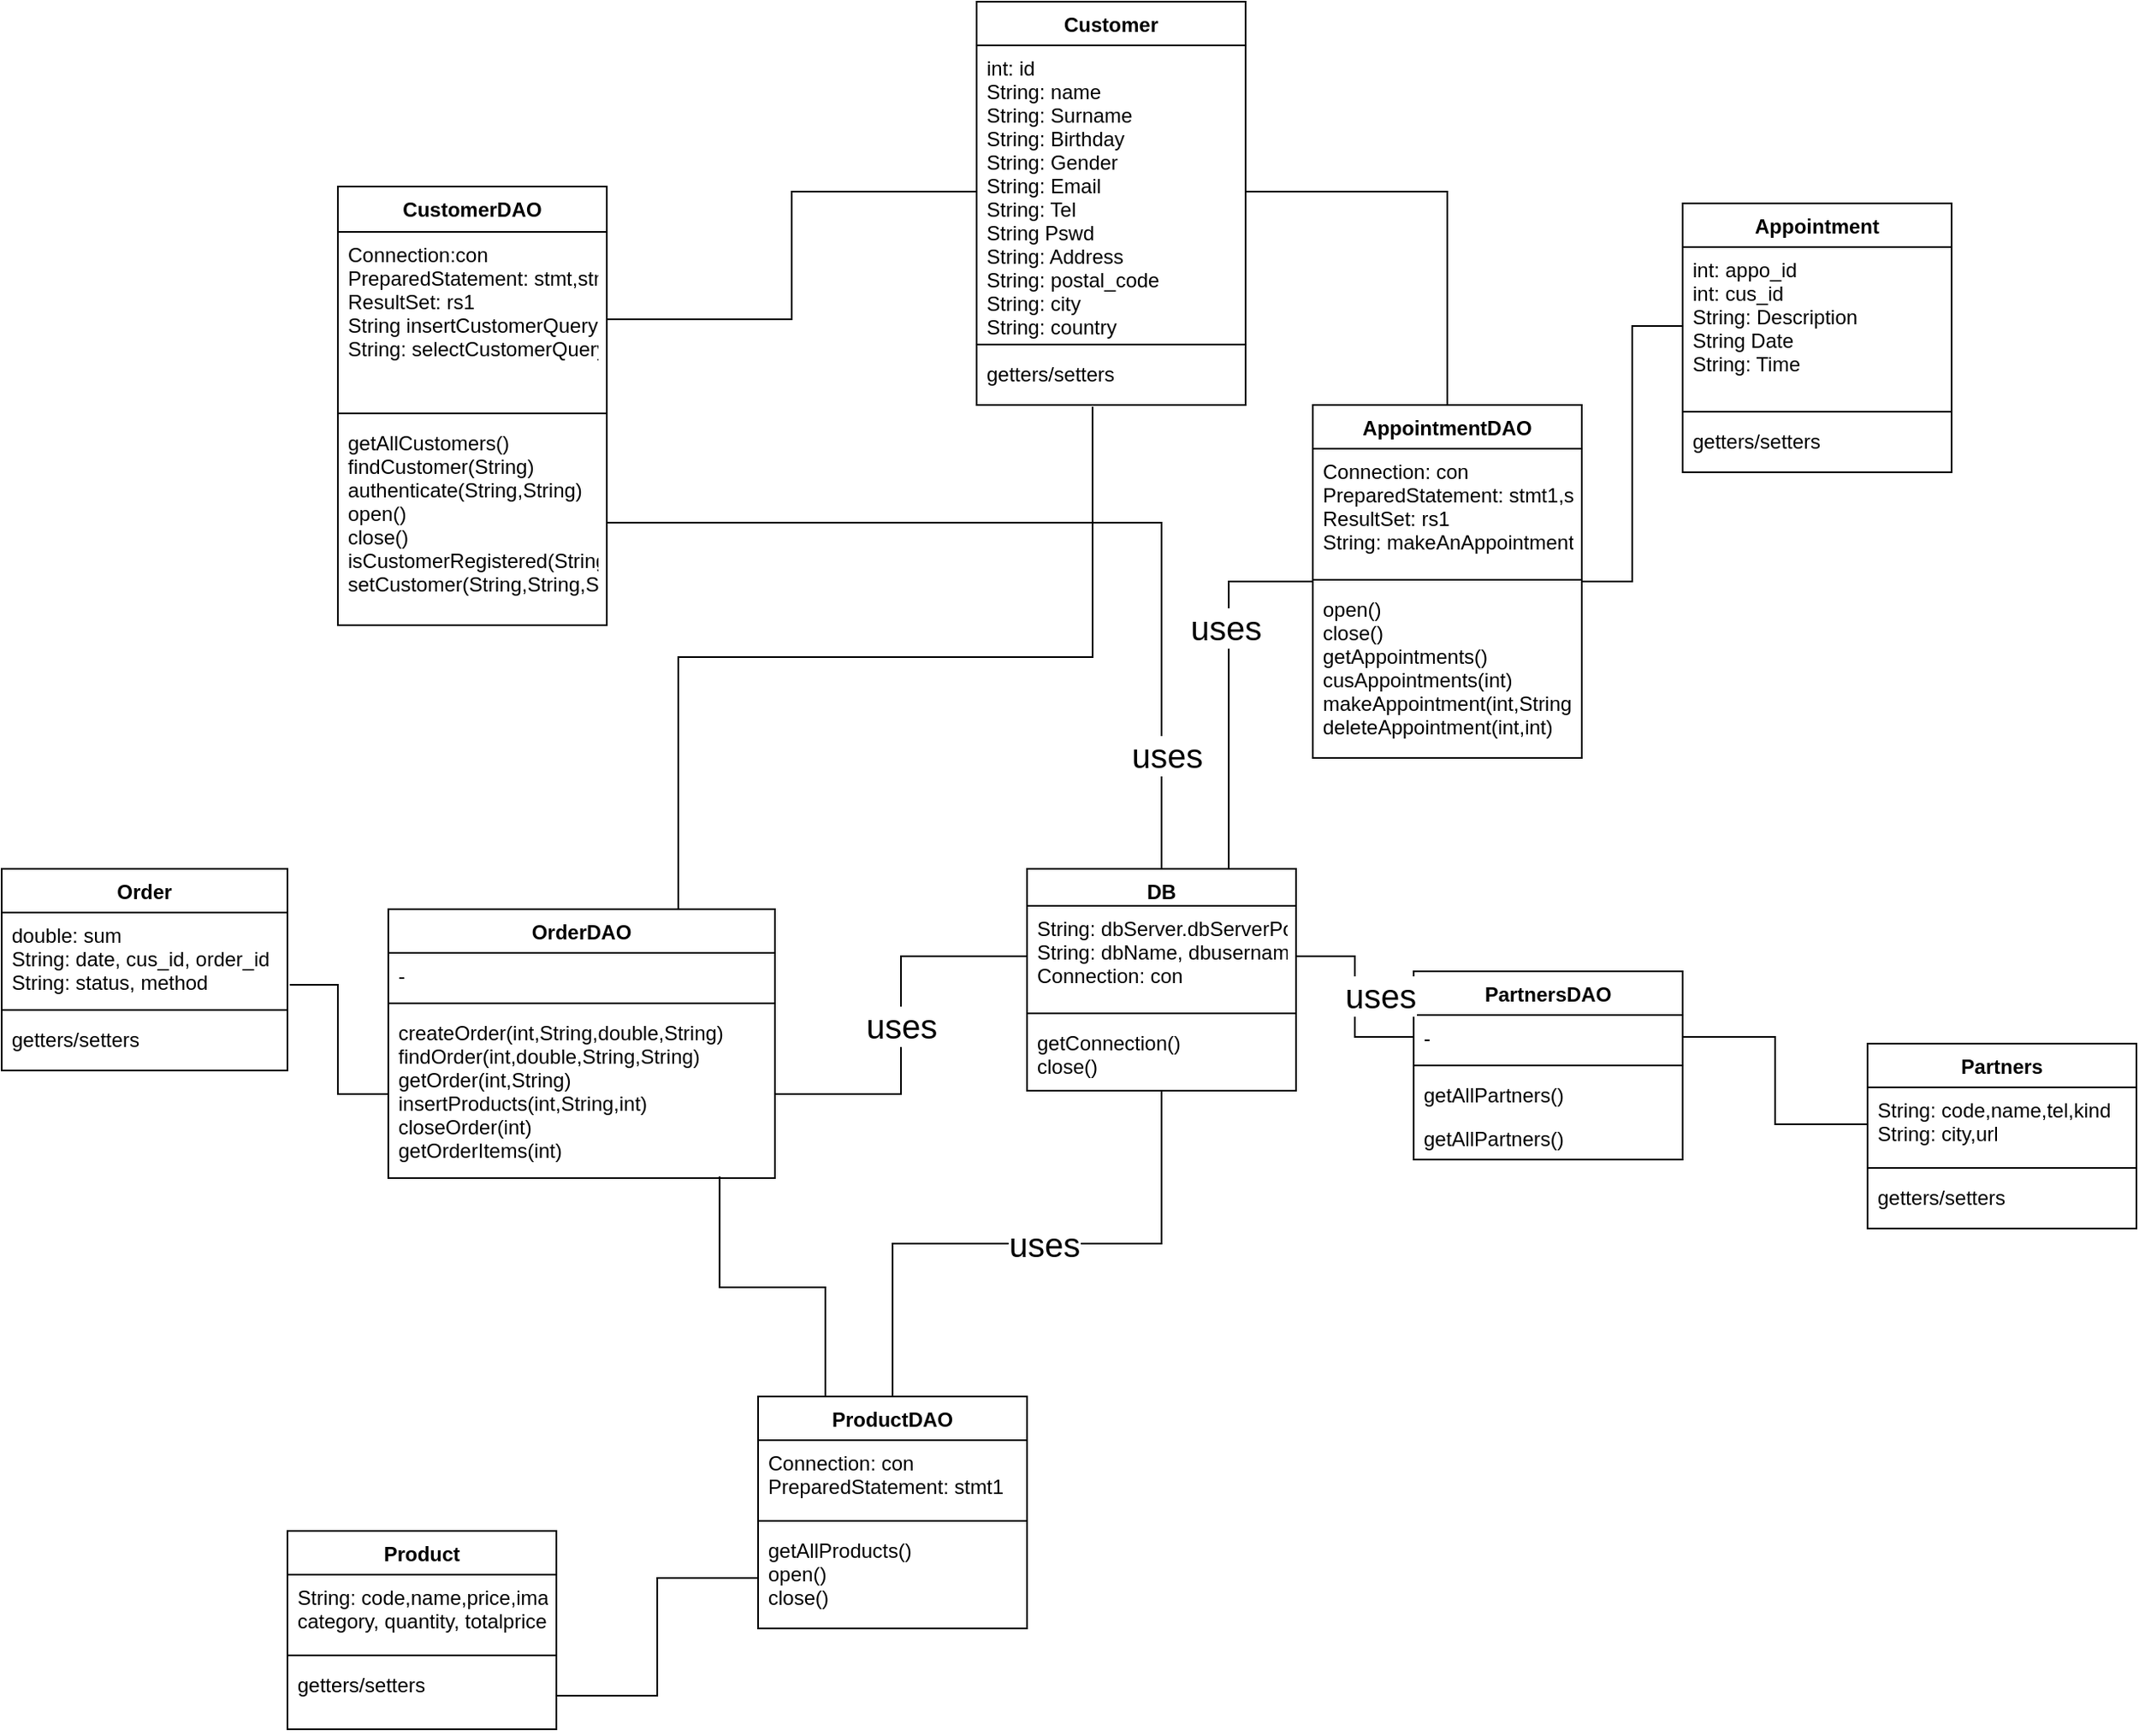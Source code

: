 <mxfile version="12.4.2" type="device" pages="1"><diagram id="Yz6aZX6XisEAwKRha1bt" name="Page-1"><mxGraphModel dx="2399" dy="2237" grid="1" gridSize="10" guides="1" tooltips="1" connect="1" arrows="1" fold="1" page="1" pageScale="1" pageWidth="827" pageHeight="1169" math="0" shadow="0"><root><mxCell id="0"/><mxCell id="1" parent="0"/><mxCell id="aEvM1zAaZPeDKYT3GmNj-1" value="Customer" style="swimlane;fontStyle=1;align=center;verticalAlign=top;childLayout=stackLayout;horizontal=1;startSize=26;horizontalStack=0;resizeParent=1;resizeParentMax=0;resizeLast=0;collapsible=1;marginBottom=0;" vertex="1" parent="1"><mxGeometry x="290" y="-80" width="160" height="240" as="geometry"/></mxCell><mxCell id="aEvM1zAaZPeDKYT3GmNj-2" value="int: id&#xA;String: name&#xA;String: Surname&#xA;String: Birthday&#xA;String: Gender&#xA;String: Email&#xA;String: Tel&#xA;String Pswd&#xA;String: Address&#xA;String: postal_code&#xA;String: city&#xA;String: country&#xA;" style="text;strokeColor=none;fillColor=none;align=left;verticalAlign=top;spacingLeft=4;spacingRight=4;overflow=hidden;rotatable=0;points=[[0,0.5],[1,0.5]];portConstraint=eastwest;" vertex="1" parent="aEvM1zAaZPeDKYT3GmNj-1"><mxGeometry y="26" width="160" height="174" as="geometry"/></mxCell><mxCell id="aEvM1zAaZPeDKYT3GmNj-3" value="" style="line;strokeWidth=1;fillColor=none;align=left;verticalAlign=middle;spacingTop=-1;spacingLeft=3;spacingRight=3;rotatable=0;labelPosition=right;points=[];portConstraint=eastwest;" vertex="1" parent="aEvM1zAaZPeDKYT3GmNj-1"><mxGeometry y="200" width="160" height="8" as="geometry"/></mxCell><mxCell id="aEvM1zAaZPeDKYT3GmNj-4" value="getters/setters" style="text;strokeColor=none;fillColor=none;align=left;verticalAlign=top;spacingLeft=4;spacingRight=4;overflow=hidden;rotatable=0;points=[[0,0.5],[1,0.5]];portConstraint=eastwest;" vertex="1" parent="aEvM1zAaZPeDKYT3GmNj-1"><mxGeometry y="208" width="160" height="32" as="geometry"/></mxCell><mxCell id="aEvM1zAaZPeDKYT3GmNj-13" value="CustomerDAO" style="swimlane;fontStyle=1;align=center;verticalAlign=top;childLayout=stackLayout;horizontal=1;startSize=27;horizontalStack=0;resizeParent=1;resizeParentMax=0;resizeLast=0;collapsible=1;marginBottom=0;" vertex="1" parent="1"><mxGeometry x="-90" y="30" width="160" height="261" as="geometry"/></mxCell><mxCell id="aEvM1zAaZPeDKYT3GmNj-14" value="Connection:con&#xA;PreparedStatement: stmt,stmt1&#xA;ResultSet: rs1&#xA;String insertCustomerQuery&#xA;String: selectCustomerQuery&#xA;" style="text;strokeColor=none;fillColor=none;align=left;verticalAlign=top;spacingLeft=4;spacingRight=4;overflow=hidden;rotatable=0;points=[[0,0.5],[1,0.5]];portConstraint=eastwest;" vertex="1" parent="aEvM1zAaZPeDKYT3GmNj-13"><mxGeometry y="27" width="160" height="104" as="geometry"/></mxCell><mxCell id="aEvM1zAaZPeDKYT3GmNj-15" value="" style="line;strokeWidth=1;fillColor=none;align=left;verticalAlign=middle;spacingTop=-1;spacingLeft=3;spacingRight=3;rotatable=0;labelPosition=right;points=[];portConstraint=eastwest;" vertex="1" parent="aEvM1zAaZPeDKYT3GmNj-13"><mxGeometry y="131" width="160" height="8" as="geometry"/></mxCell><mxCell id="aEvM1zAaZPeDKYT3GmNj-16" value="getAllCustomers()&#xA;findCustomer(String)&#xA;authenticate(String,String)&#xA;open()&#xA;close()&#xA;isCustomerRegistered(String)&#xA;setCustomer(String,String,String,String,String,String,String,String)&#xA;" style="text;strokeColor=none;fillColor=none;align=left;verticalAlign=top;spacingLeft=4;spacingRight=4;overflow=hidden;rotatable=0;points=[[0,0.5],[1,0.5]];portConstraint=eastwest;" vertex="1" parent="aEvM1zAaZPeDKYT3GmNj-13"><mxGeometry y="139" width="160" height="122" as="geometry"/></mxCell><mxCell id="aEvM1zAaZPeDKYT3GmNj-18" value="Appointment" style="swimlane;fontStyle=1;align=center;verticalAlign=top;childLayout=stackLayout;horizontal=1;startSize=26;horizontalStack=0;resizeParent=1;resizeParentMax=0;resizeLast=0;collapsible=1;marginBottom=0;" vertex="1" parent="1"><mxGeometry x="710" y="40" width="160" height="160" as="geometry"/></mxCell><mxCell id="aEvM1zAaZPeDKYT3GmNj-19" value="int: appo_id&#xA;int: cus_id&#xA;String: Description&#xA;String Date&#xA;String: Time&#xA;" style="text;strokeColor=none;fillColor=none;align=left;verticalAlign=top;spacingLeft=4;spacingRight=4;overflow=hidden;rotatable=0;points=[[0,0.5],[1,0.5]];portConstraint=eastwest;" vertex="1" parent="aEvM1zAaZPeDKYT3GmNj-18"><mxGeometry y="26" width="160" height="94" as="geometry"/></mxCell><mxCell id="aEvM1zAaZPeDKYT3GmNj-20" value="" style="line;strokeWidth=1;fillColor=none;align=left;verticalAlign=middle;spacingTop=-1;spacingLeft=3;spacingRight=3;rotatable=0;labelPosition=right;points=[];portConstraint=eastwest;" vertex="1" parent="aEvM1zAaZPeDKYT3GmNj-18"><mxGeometry y="120" width="160" height="8" as="geometry"/></mxCell><mxCell id="aEvM1zAaZPeDKYT3GmNj-21" value="getters/setters" style="text;strokeColor=none;fillColor=none;align=left;verticalAlign=top;spacingLeft=4;spacingRight=4;overflow=hidden;rotatable=0;points=[[0,0.5],[1,0.5]];portConstraint=eastwest;" vertex="1" parent="aEvM1zAaZPeDKYT3GmNj-18"><mxGeometry y="128" width="160" height="32" as="geometry"/></mxCell><mxCell id="aEvM1zAaZPeDKYT3GmNj-57" style="edgeStyle=orthogonalEdgeStyle;rounded=0;orthogonalLoop=1;jettySize=auto;html=1;entryX=0;entryY=0.5;entryDx=0;entryDy=0;endArrow=none;endFill=0;" edge="1" parent="1" source="aEvM1zAaZPeDKYT3GmNj-22" target="aEvM1zAaZPeDKYT3GmNj-19"><mxGeometry relative="1" as="geometry"/></mxCell><mxCell id="aEvM1zAaZPeDKYT3GmNj-77" style="edgeStyle=orthogonalEdgeStyle;rounded=0;orthogonalLoop=1;jettySize=auto;html=1;exitX=0.5;exitY=0;exitDx=0;exitDy=0;endArrow=none;endFill=0;" edge="1" parent="1" source="aEvM1zAaZPeDKYT3GmNj-22" target="aEvM1zAaZPeDKYT3GmNj-2"><mxGeometry relative="1" as="geometry"/></mxCell><mxCell id="aEvM1zAaZPeDKYT3GmNj-93" style="edgeStyle=orthogonalEdgeStyle;rounded=0;orthogonalLoop=1;jettySize=auto;html=1;entryX=0.75;entryY=0;entryDx=0;entryDy=0;endArrow=none;endFill=0;" edge="1" parent="1" source="aEvM1zAaZPeDKYT3GmNj-22" target="aEvM1zAaZPeDKYT3GmNj-26"><mxGeometry relative="1" as="geometry"/></mxCell><mxCell id="aEvM1zAaZPeDKYT3GmNj-94" value="&lt;font style=&quot;font-size: 20px&quot;&gt;uses&lt;/font&gt;" style="text;html=1;align=center;verticalAlign=middle;resizable=0;points=[];;labelBackgroundColor=#ffffff;" vertex="1" connectable="0" parent="aEvM1zAaZPeDKYT3GmNj-93"><mxGeometry x="0.549" y="-2" relative="1" as="geometry"><mxPoint y="-94.67" as="offset"/></mxGeometry></mxCell><mxCell id="aEvM1zAaZPeDKYT3GmNj-22" value="AppointmentDAO" style="swimlane;fontStyle=1;align=center;verticalAlign=top;childLayout=stackLayout;horizontal=1;startSize=26;horizontalStack=0;resizeParent=1;resizeParentMax=0;resizeLast=0;collapsible=1;marginBottom=0;" vertex="1" parent="1"><mxGeometry x="490" y="160" width="160" height="210" as="geometry"/></mxCell><mxCell id="aEvM1zAaZPeDKYT3GmNj-23" value="Connection: con&#xA;PreparedStatement: stmt1,stmt&#xA;ResultSet: rs1&#xA;String: makeAnAppointment&#xA;&#xA;" style="text;strokeColor=none;fillColor=none;align=left;verticalAlign=top;spacingLeft=4;spacingRight=4;overflow=hidden;rotatable=0;points=[[0,0.5],[1,0.5]];portConstraint=eastwest;" vertex="1" parent="aEvM1zAaZPeDKYT3GmNj-22"><mxGeometry y="26" width="160" height="74" as="geometry"/></mxCell><mxCell id="aEvM1zAaZPeDKYT3GmNj-24" value="" style="line;strokeWidth=1;fillColor=none;align=left;verticalAlign=middle;spacingTop=-1;spacingLeft=3;spacingRight=3;rotatable=0;labelPosition=right;points=[];portConstraint=eastwest;" vertex="1" parent="aEvM1zAaZPeDKYT3GmNj-22"><mxGeometry y="100" width="160" height="8" as="geometry"/></mxCell><mxCell id="aEvM1zAaZPeDKYT3GmNj-25" value="open()&#xA;close()&#xA;getAppointments()&#xA;cusAppointments(int)&#xA;makeAppointment(int,String,String,String)&#xA;deleteAppointment(int,int)&#xA;" style="text;strokeColor=none;fillColor=none;align=left;verticalAlign=top;spacingLeft=4;spacingRight=4;overflow=hidden;rotatable=0;points=[[0,0.5],[1,0.5]];portConstraint=eastwest;" vertex="1" parent="aEvM1zAaZPeDKYT3GmNj-22"><mxGeometry y="108" width="160" height="102" as="geometry"/></mxCell><mxCell id="aEvM1zAaZPeDKYT3GmNj-26" value="DB" style="swimlane;fontStyle=1;align=center;verticalAlign=top;childLayout=stackLayout;horizontal=1;startSize=22;horizontalStack=0;resizeParent=1;resizeParentMax=0;resizeLast=0;collapsible=1;marginBottom=0;" vertex="1" parent="1"><mxGeometry x="320" y="436" width="160" height="132" as="geometry"/></mxCell><mxCell id="aEvM1zAaZPeDKYT3GmNj-27" value="String: dbServer.dbServerPort&#xA;String: dbName, dbusername,dbpassword&#xA;Connection: con&#xA;" style="text;strokeColor=none;fillColor=none;align=left;verticalAlign=top;spacingLeft=4;spacingRight=4;overflow=hidden;rotatable=0;points=[[0,0.5],[1,0.5]];portConstraint=eastwest;" vertex="1" parent="aEvM1zAaZPeDKYT3GmNj-26"><mxGeometry y="22" width="160" height="60" as="geometry"/></mxCell><mxCell id="aEvM1zAaZPeDKYT3GmNj-28" value="" style="line;strokeWidth=1;fillColor=none;align=left;verticalAlign=middle;spacingTop=-1;spacingLeft=3;spacingRight=3;rotatable=0;labelPosition=right;points=[];portConstraint=eastwest;" vertex="1" parent="aEvM1zAaZPeDKYT3GmNj-26"><mxGeometry y="82" width="160" height="8" as="geometry"/></mxCell><mxCell id="aEvM1zAaZPeDKYT3GmNj-29" value="getConnection()&#xA;close()&#xA;" style="text;strokeColor=none;fillColor=none;align=left;verticalAlign=top;spacingLeft=4;spacingRight=4;overflow=hidden;rotatable=0;points=[[0,0.5],[1,0.5]];portConstraint=eastwest;" vertex="1" parent="aEvM1zAaZPeDKYT3GmNj-26"><mxGeometry y="90" width="160" height="42" as="geometry"/></mxCell><mxCell id="aEvM1zAaZPeDKYT3GmNj-30" value="Order" style="swimlane;fontStyle=1;align=center;verticalAlign=top;childLayout=stackLayout;horizontal=1;startSize=26;horizontalStack=0;resizeParent=1;resizeParentMax=0;resizeLast=0;collapsible=1;marginBottom=0;" vertex="1" parent="1"><mxGeometry x="-290" y="436" width="170" height="120" as="geometry"/></mxCell><mxCell id="aEvM1zAaZPeDKYT3GmNj-31" value="double: sum&#xA;String: date, cus_id, order_id&#xA;String: status, method&#xA;" style="text;strokeColor=none;fillColor=none;align=left;verticalAlign=top;spacingLeft=4;spacingRight=4;overflow=hidden;rotatable=0;points=[[0,0.5],[1,0.5]];portConstraint=eastwest;" vertex="1" parent="aEvM1zAaZPeDKYT3GmNj-30"><mxGeometry y="26" width="170" height="54" as="geometry"/></mxCell><mxCell id="aEvM1zAaZPeDKYT3GmNj-32" value="" style="line;strokeWidth=1;fillColor=none;align=left;verticalAlign=middle;spacingTop=-1;spacingLeft=3;spacingRight=3;rotatable=0;labelPosition=right;points=[];portConstraint=eastwest;" vertex="1" parent="aEvM1zAaZPeDKYT3GmNj-30"><mxGeometry y="80" width="170" height="8" as="geometry"/></mxCell><mxCell id="aEvM1zAaZPeDKYT3GmNj-33" value="getters/setters" style="text;strokeColor=none;fillColor=none;align=left;verticalAlign=top;spacingLeft=4;spacingRight=4;overflow=hidden;rotatable=0;points=[[0,0.5],[1,0.5]];portConstraint=eastwest;" vertex="1" parent="aEvM1zAaZPeDKYT3GmNj-30"><mxGeometry y="88" width="170" height="32" as="geometry"/></mxCell><mxCell id="aEvM1zAaZPeDKYT3GmNj-78" style="edgeStyle=orthogonalEdgeStyle;rounded=0;orthogonalLoop=1;jettySize=auto;html=1;exitX=0.75;exitY=0;exitDx=0;exitDy=0;entryX=0.431;entryY=1.031;entryDx=0;entryDy=0;entryPerimeter=0;endArrow=none;endFill=0;" edge="1" parent="1" source="aEvM1zAaZPeDKYT3GmNj-34" target="aEvM1zAaZPeDKYT3GmNj-4"><mxGeometry relative="1" as="geometry"/></mxCell><mxCell id="aEvM1zAaZPeDKYT3GmNj-34" value="OrderDAO" style="swimlane;fontStyle=1;align=center;verticalAlign=top;childLayout=stackLayout;horizontal=1;startSize=26;horizontalStack=0;resizeParent=1;resizeParentMax=0;resizeLast=0;collapsible=1;marginBottom=0;" vertex="1" parent="1"><mxGeometry x="-60" y="460" width="230" height="160" as="geometry"/></mxCell><mxCell id="aEvM1zAaZPeDKYT3GmNj-35" value="-" style="text;strokeColor=none;fillColor=none;align=left;verticalAlign=top;spacingLeft=4;spacingRight=4;overflow=hidden;rotatable=0;points=[[0,0.5],[1,0.5]];portConstraint=eastwest;" vertex="1" parent="aEvM1zAaZPeDKYT3GmNj-34"><mxGeometry y="26" width="230" height="26" as="geometry"/></mxCell><mxCell id="aEvM1zAaZPeDKYT3GmNj-36" value="" style="line;strokeWidth=1;fillColor=none;align=left;verticalAlign=middle;spacingTop=-1;spacingLeft=3;spacingRight=3;rotatable=0;labelPosition=right;points=[];portConstraint=eastwest;" vertex="1" parent="aEvM1zAaZPeDKYT3GmNj-34"><mxGeometry y="52" width="230" height="8" as="geometry"/></mxCell><mxCell id="aEvM1zAaZPeDKYT3GmNj-37" value="createOrder(int,String,double,String)&#xA;findOrder(int,double,String,String)&#xA;getOrder(int,String)&#xA;insertProducts(int,String,int)&#xA;closeOrder(int)&#xA;getOrderItems(int)&#xA;&#xA;" style="text;strokeColor=none;fillColor=none;align=left;verticalAlign=top;spacingLeft=4;spacingRight=4;overflow=hidden;rotatable=0;points=[[0,0.5],[1,0.5]];portConstraint=eastwest;" vertex="1" parent="aEvM1zAaZPeDKYT3GmNj-34"><mxGeometry y="60" width="230" height="100" as="geometry"/></mxCell><mxCell id="aEvM1zAaZPeDKYT3GmNj-38" value="Partners" style="swimlane;fontStyle=1;align=center;verticalAlign=top;childLayout=stackLayout;horizontal=1;startSize=26;horizontalStack=0;resizeParent=1;resizeParentMax=0;resizeLast=0;collapsible=1;marginBottom=0;" vertex="1" parent="1"><mxGeometry x="820" y="540" width="160" height="110" as="geometry"/></mxCell><mxCell id="aEvM1zAaZPeDKYT3GmNj-39" value="String: code,name,tel,kind&#xA;String: city,url&#xA;" style="text;strokeColor=none;fillColor=none;align=left;verticalAlign=top;spacingLeft=4;spacingRight=4;overflow=hidden;rotatable=0;points=[[0,0.5],[1,0.5]];portConstraint=eastwest;" vertex="1" parent="aEvM1zAaZPeDKYT3GmNj-38"><mxGeometry y="26" width="160" height="44" as="geometry"/></mxCell><mxCell id="aEvM1zAaZPeDKYT3GmNj-40" value="" style="line;strokeWidth=1;fillColor=none;align=left;verticalAlign=middle;spacingTop=-1;spacingLeft=3;spacingRight=3;rotatable=0;labelPosition=right;points=[];portConstraint=eastwest;" vertex="1" parent="aEvM1zAaZPeDKYT3GmNj-38"><mxGeometry y="70" width="160" height="8" as="geometry"/></mxCell><mxCell id="aEvM1zAaZPeDKYT3GmNj-41" value="getters/setters" style="text;strokeColor=none;fillColor=none;align=left;verticalAlign=top;spacingLeft=4;spacingRight=4;overflow=hidden;rotatable=0;points=[[0,0.5],[1,0.5]];portConstraint=eastwest;" vertex="1" parent="aEvM1zAaZPeDKYT3GmNj-38"><mxGeometry y="78" width="160" height="32" as="geometry"/></mxCell><mxCell id="aEvM1zAaZPeDKYT3GmNj-42" value="PartnersDAO" style="swimlane;fontStyle=1;align=center;verticalAlign=top;childLayout=stackLayout;horizontal=1;startSize=26;horizontalStack=0;resizeParent=1;resizeParentMax=0;resizeLast=0;collapsible=1;marginBottom=0;" vertex="1" parent="1"><mxGeometry x="550" y="497" width="160" height="112" as="geometry"/></mxCell><mxCell id="aEvM1zAaZPeDKYT3GmNj-43" value="-" style="text;strokeColor=none;fillColor=none;align=left;verticalAlign=top;spacingLeft=4;spacingRight=4;overflow=hidden;rotatable=0;points=[[0,0.5],[1,0.5]];portConstraint=eastwest;" vertex="1" parent="aEvM1zAaZPeDKYT3GmNj-42"><mxGeometry y="26" width="160" height="26" as="geometry"/></mxCell><mxCell id="aEvM1zAaZPeDKYT3GmNj-44" value="" style="line;strokeWidth=1;fillColor=none;align=left;verticalAlign=middle;spacingTop=-1;spacingLeft=3;spacingRight=3;rotatable=0;labelPosition=right;points=[];portConstraint=eastwest;" vertex="1" parent="aEvM1zAaZPeDKYT3GmNj-42"><mxGeometry y="52" width="160" height="8" as="geometry"/></mxCell><mxCell id="aEvM1zAaZPeDKYT3GmNj-45" value="getAllPartners()" style="text;strokeColor=none;fillColor=none;align=left;verticalAlign=top;spacingLeft=4;spacingRight=4;overflow=hidden;rotatable=0;points=[[0,0.5],[1,0.5]];portConstraint=eastwest;" vertex="1" parent="aEvM1zAaZPeDKYT3GmNj-42"><mxGeometry y="60" width="160" height="26" as="geometry"/></mxCell><mxCell id="aEvM1zAaZPeDKYT3GmNj-95" value="getAllPartners()" style="text;strokeColor=none;fillColor=none;align=left;verticalAlign=top;spacingLeft=4;spacingRight=4;overflow=hidden;rotatable=0;points=[[0,0.5],[1,0.5]];portConstraint=eastwest;" vertex="1" parent="aEvM1zAaZPeDKYT3GmNj-42"><mxGeometry y="86" width="160" height="26" as="geometry"/></mxCell><mxCell id="aEvM1zAaZPeDKYT3GmNj-46" value="Product" style="swimlane;fontStyle=1;align=center;verticalAlign=top;childLayout=stackLayout;horizontal=1;startSize=26;horizontalStack=0;resizeParent=1;resizeParentMax=0;resizeLast=0;collapsible=1;marginBottom=0;" vertex="1" parent="1"><mxGeometry x="-120.0" y="830" width="160" height="118" as="geometry"/></mxCell><mxCell id="aEvM1zAaZPeDKYT3GmNj-47" value="String: code,name,price,image,&#xA;category, quantity, totalprice&#xA;" style="text;strokeColor=none;fillColor=none;align=left;verticalAlign=top;spacingLeft=4;spacingRight=4;overflow=hidden;rotatable=0;points=[[0,0.5],[1,0.5]];portConstraint=eastwest;" vertex="1" parent="aEvM1zAaZPeDKYT3GmNj-46"><mxGeometry y="26" width="160" height="44" as="geometry"/></mxCell><mxCell id="aEvM1zAaZPeDKYT3GmNj-48" value="" style="line;strokeWidth=1;fillColor=none;align=left;verticalAlign=middle;spacingTop=-1;spacingLeft=3;spacingRight=3;rotatable=0;labelPosition=right;points=[];portConstraint=eastwest;" vertex="1" parent="aEvM1zAaZPeDKYT3GmNj-46"><mxGeometry y="70" width="160" height="8" as="geometry"/></mxCell><mxCell id="aEvM1zAaZPeDKYT3GmNj-49" value="getters/setters" style="text;strokeColor=none;fillColor=none;align=left;verticalAlign=top;spacingLeft=4;spacingRight=4;overflow=hidden;rotatable=0;points=[[0,0.5],[1,0.5]];portConstraint=eastwest;" vertex="1" parent="aEvM1zAaZPeDKYT3GmNj-46"><mxGeometry y="78" width="160" height="40" as="geometry"/></mxCell><mxCell id="aEvM1zAaZPeDKYT3GmNj-88" value="&lt;font style=&quot;font-size: 20px&quot;&gt;uses&lt;/font&gt;" style="edgeStyle=orthogonalEdgeStyle;rounded=0;orthogonalLoop=1;jettySize=auto;html=1;exitX=0.5;exitY=0;exitDx=0;exitDy=0;entryX=0.5;entryY=1;entryDx=0;entryDy=0;endArrow=none;endFill=0;" edge="1" parent="1" source="aEvM1zAaZPeDKYT3GmNj-50" target="aEvM1zAaZPeDKYT3GmNj-26"><mxGeometry x="0.058" relative="1" as="geometry"><mxPoint as="offset"/></mxGeometry></mxCell><mxCell id="aEvM1zAaZPeDKYT3GmNj-90" style="edgeStyle=orthogonalEdgeStyle;rounded=0;orthogonalLoop=1;jettySize=auto;html=1;exitX=0.25;exitY=0;exitDx=0;exitDy=0;entryX=0.857;entryY=0.99;entryDx=0;entryDy=0;entryPerimeter=0;endArrow=none;endFill=0;" edge="1" parent="1" source="aEvM1zAaZPeDKYT3GmNj-50" target="aEvM1zAaZPeDKYT3GmNj-37"><mxGeometry relative="1" as="geometry"/></mxCell><mxCell id="aEvM1zAaZPeDKYT3GmNj-50" value="ProductDAO" style="swimlane;fontStyle=1;align=center;verticalAlign=top;childLayout=stackLayout;horizontal=1;startSize=26;horizontalStack=0;resizeParent=1;resizeParentMax=0;resizeLast=0;collapsible=1;marginBottom=0;" vertex="1" parent="1"><mxGeometry x="160" y="750" width="160" height="138" as="geometry"/></mxCell><mxCell id="aEvM1zAaZPeDKYT3GmNj-51" value="Connection: con&#xA;PreparedStatement: stmt1&#xA;" style="text;strokeColor=none;fillColor=none;align=left;verticalAlign=top;spacingLeft=4;spacingRight=4;overflow=hidden;rotatable=0;points=[[0,0.5],[1,0.5]];portConstraint=eastwest;" vertex="1" parent="aEvM1zAaZPeDKYT3GmNj-50"><mxGeometry y="26" width="160" height="44" as="geometry"/></mxCell><mxCell id="aEvM1zAaZPeDKYT3GmNj-52" value="" style="line;strokeWidth=1;fillColor=none;align=left;verticalAlign=middle;spacingTop=-1;spacingLeft=3;spacingRight=3;rotatable=0;labelPosition=right;points=[];portConstraint=eastwest;" vertex="1" parent="aEvM1zAaZPeDKYT3GmNj-50"><mxGeometry y="70" width="160" height="8" as="geometry"/></mxCell><mxCell id="aEvM1zAaZPeDKYT3GmNj-53" value="getAllProducts()&#xA;open()&#xA;close()&#xA;" style="text;strokeColor=none;fillColor=none;align=left;verticalAlign=top;spacingLeft=4;spacingRight=4;overflow=hidden;rotatable=0;points=[[0,0.5],[1,0.5]];portConstraint=eastwest;" vertex="1" parent="aEvM1zAaZPeDKYT3GmNj-50"><mxGeometry y="78" width="160" height="60" as="geometry"/></mxCell><mxCell id="aEvM1zAaZPeDKYT3GmNj-55" style="edgeStyle=orthogonalEdgeStyle;rounded=0;orthogonalLoop=1;jettySize=auto;html=1;entryX=1.008;entryY=0.796;entryDx=0;entryDy=0;entryPerimeter=0;endArrow=none;endFill=0;" edge="1" parent="1" source="aEvM1zAaZPeDKYT3GmNj-37" target="aEvM1zAaZPeDKYT3GmNj-31"><mxGeometry relative="1" as="geometry"/></mxCell><mxCell id="aEvM1zAaZPeDKYT3GmNj-56" value="" style="edgeStyle=orthogonalEdgeStyle;rounded=0;orthogonalLoop=1;jettySize=auto;html=1;endArrow=none;endFill=0;" edge="1" parent="1" source="aEvM1zAaZPeDKYT3GmNj-14" target="aEvM1zAaZPeDKYT3GmNj-2"><mxGeometry relative="1" as="geometry"/></mxCell><mxCell id="aEvM1zAaZPeDKYT3GmNj-62" value="&lt;font style=&quot;font-size: 20px&quot;&gt;uses&lt;/font&gt;" style="edgeStyle=orthogonalEdgeStyle;rounded=0;orthogonalLoop=1;jettySize=auto;html=1;exitX=1;exitY=0.5;exitDx=0;exitDy=0;entryX=0;entryY=0.5;entryDx=0;entryDy=0;endArrow=none;endFill=0;" edge="1" parent="1" source="aEvM1zAaZPeDKYT3GmNj-37" target="aEvM1zAaZPeDKYT3GmNj-27"><mxGeometry relative="1" as="geometry"/></mxCell><mxCell id="aEvM1zAaZPeDKYT3GmNj-66" style="edgeStyle=orthogonalEdgeStyle;rounded=0;orthogonalLoop=1;jettySize=auto;html=1;exitX=1;exitY=0.5;exitDx=0;exitDy=0;entryX=0.5;entryY=0;entryDx=0;entryDy=0;endArrow=none;endFill=0;" edge="1" parent="1" source="aEvM1zAaZPeDKYT3GmNj-16" target="aEvM1zAaZPeDKYT3GmNj-26"><mxGeometry relative="1" as="geometry"/></mxCell><mxCell id="aEvM1zAaZPeDKYT3GmNj-92" value="&lt;font style=&quot;font-size: 20px&quot;&gt;uses&lt;/font&gt;" style="text;html=1;align=center;verticalAlign=middle;resizable=0;points=[];;labelBackgroundColor=#ffffff;" vertex="1" connectable="0" parent="aEvM1zAaZPeDKYT3GmNj-66"><mxGeometry x="0.745" y="3" relative="1" as="geometry"><mxPoint as="offset"/></mxGeometry></mxCell><mxCell id="aEvM1zAaZPeDKYT3GmNj-84" style="edgeStyle=orthogonalEdgeStyle;orthogonalLoop=1;jettySize=auto;html=1;exitX=0;exitY=0.5;exitDx=0;exitDy=0;entryX=1;entryY=0.5;entryDx=0;entryDy=0;rounded=0;endArrow=none;endFill=0;" edge="1" parent="1" source="aEvM1zAaZPeDKYT3GmNj-53" target="aEvM1zAaZPeDKYT3GmNj-49"><mxGeometry relative="1" as="geometry"/></mxCell><mxCell id="aEvM1zAaZPeDKYT3GmNj-86" value="" style="edgeStyle=orthogonalEdgeStyle;rounded=0;orthogonalLoop=1;jettySize=auto;html=1;entryX=1;entryY=0.5;entryDx=0;entryDy=0;endArrow=none;endFill=0;" edge="1" parent="1" source="aEvM1zAaZPeDKYT3GmNj-39" target="aEvM1zAaZPeDKYT3GmNj-43"><mxGeometry relative="1" as="geometry"/></mxCell><mxCell id="aEvM1zAaZPeDKYT3GmNj-91" value="&lt;font style=&quot;font-size: 20px&quot;&gt;uses&lt;/font&gt;" style="edgeStyle=orthogonalEdgeStyle;rounded=0;orthogonalLoop=1;jettySize=auto;html=1;exitX=0;exitY=0.5;exitDx=0;exitDy=0;entryX=1;entryY=0.5;entryDx=0;entryDy=0;endArrow=none;endFill=0;" edge="1" parent="1" source="aEvM1zAaZPeDKYT3GmNj-43" target="aEvM1zAaZPeDKYT3GmNj-27"><mxGeometry x="0.031" y="-15" relative="1" as="geometry"><Array as="points"><mxPoint x="515" y="536"/><mxPoint x="515" y="488"/></Array><mxPoint y="1" as="offset"/></mxGeometry></mxCell></root></mxGraphModel></diagram></mxfile>